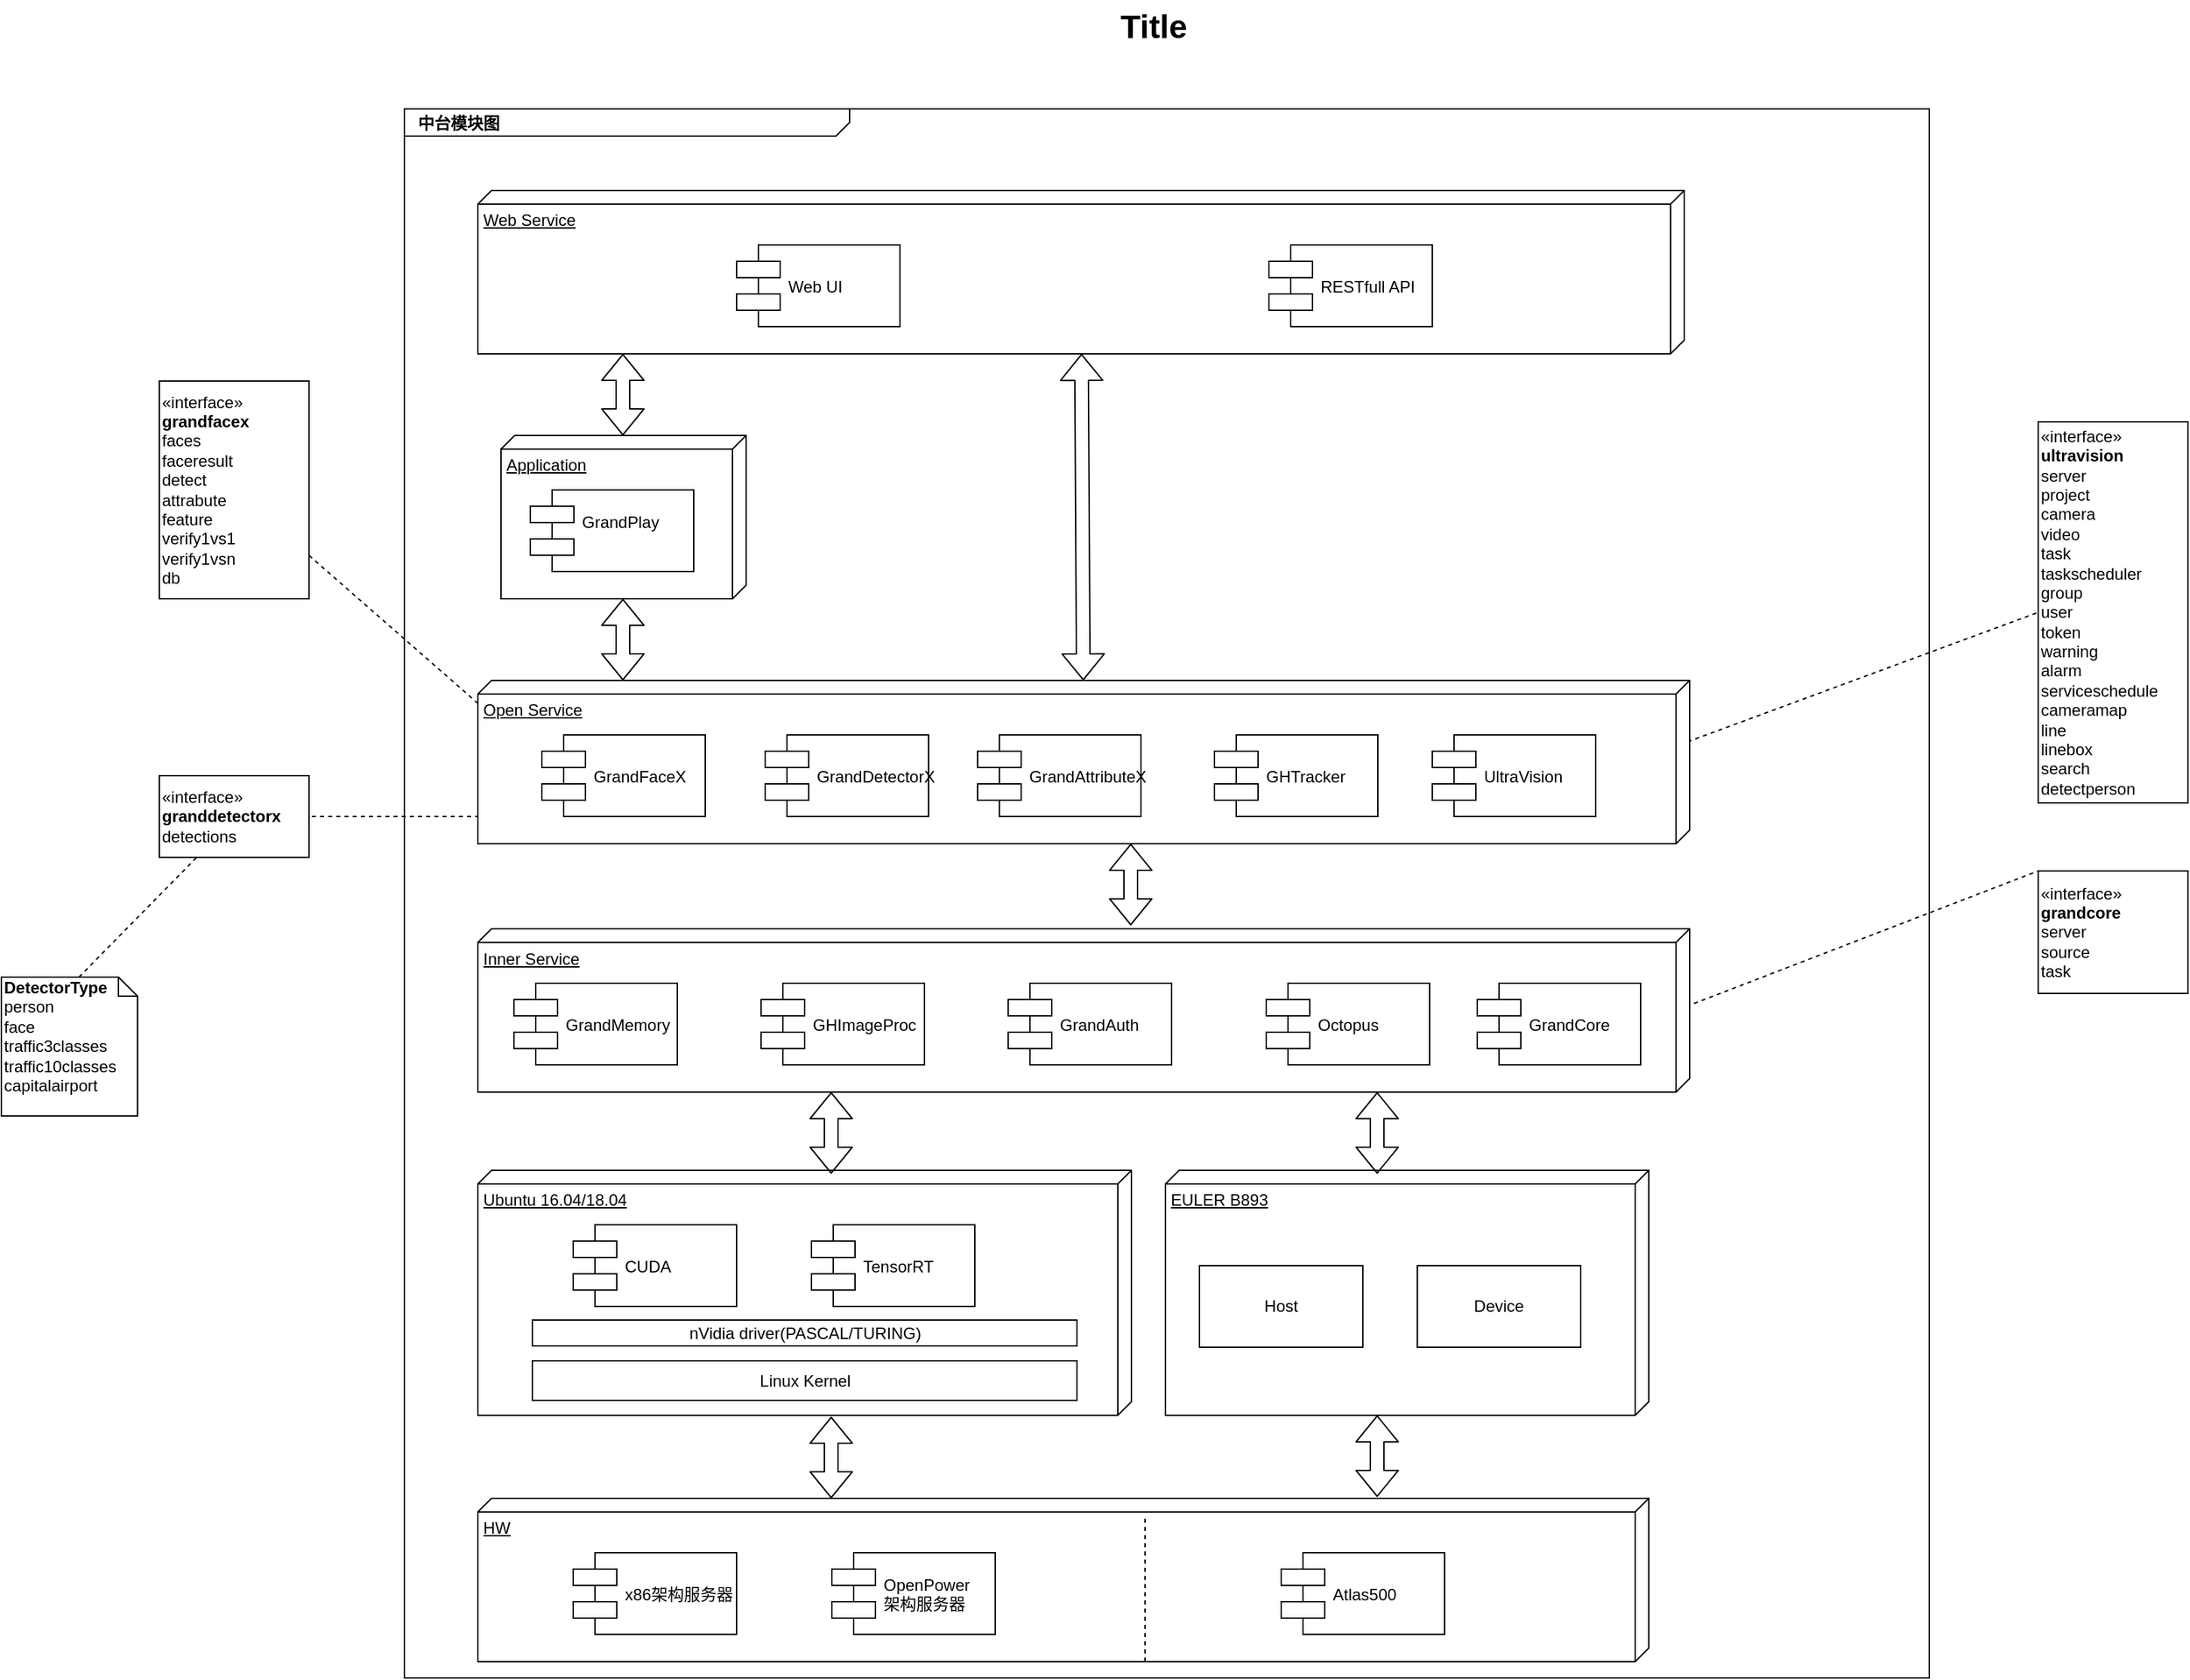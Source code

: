 <mxfile version="12.2.6" type="github" pages="1"><diagram name="Page-1" id="929967ad-93f9-6ef4-fab6-5d389245f69c"><mxGraphModel dx="2048" dy="1116" grid="1" gridSize="10" guides="1" tooltips="1" connect="1" arrows="1" fold="1" page="1" pageScale="1.5" pageWidth="1169" pageHeight="826" background="none" math="0" shadow="0"><root><mxCell id="0" style=";html=1;"/><mxCell id="1" style=";html=1;" parent="0"/><mxCell id="1672d66443f91eb5-1" value="&lt;p style=&quot;margin: 0px ; margin-top: 4px ; margin-left: 10px ; text-align: left&quot;&gt;&lt;b&gt;中台模块图&lt;/b&gt;&lt;br&gt;&lt;/p&gt;" style="html=1;strokeWidth=1;shape=mxgraph.sysml.package;html=1;overflow=fill;whiteSpace=wrap;fillColor=none;gradientColor=none;fontSize=12;align=center;labelX=327.64;" parent="1" vertex="1"><mxGeometry x="326" y="80" width="1120" height="1153" as="geometry"/></mxCell><mxCell id="1672d66443f91eb5-23" value="Title" style="text;strokeColor=none;fillColor=none;html=1;fontSize=24;fontStyle=1;verticalAlign=middle;align=center;" parent="1" vertex="1"><mxGeometry x="121" width="1510" height="40" as="geometry"/></mxCell><mxCell id="rfwKqTLtnAWRYsu9nbe4-1" value="HW" style="verticalAlign=top;align=left;spacingTop=8;spacingLeft=2;spacingRight=12;shape=cube;size=10;direction=south;fontStyle=4;html=1;" vertex="1" parent="1"><mxGeometry x="380" y="1101" width="860" height="120" as="geometry"/></mxCell><mxCell id="rfwKqTLtnAWRYsu9nbe4-2" value="x86架构服务器" style="shape=component;align=left;spacingLeft=36;" vertex="1" parent="1"><mxGeometry x="450" y="1141" width="120" height="60" as="geometry"/></mxCell><mxCell id="rfwKqTLtnAWRYsu9nbe4-3" value="OpenPower&#xA;架构服务器" style="shape=component;align=left;spacingLeft=36;" vertex="1" parent="1"><mxGeometry x="640" y="1141" width="120" height="60" as="geometry"/></mxCell><mxCell id="rfwKqTLtnAWRYsu9nbe4-4" value="Atlas500" style="shape=component;align=left;spacingLeft=36;" vertex="1" parent="1"><mxGeometry x="970" y="1141" width="120" height="60" as="geometry"/></mxCell><mxCell id="rfwKqTLtnAWRYsu9nbe4-5" value="" style="endArrow=none;dashed=1;html=1;" edge="1" parent="1"><mxGeometry width="50" height="50" relative="1" as="geometry"><mxPoint x="870" y="1116" as="sourcePoint"/><mxPoint x="870" y="1221" as="targetPoint"/></mxGeometry></mxCell><mxCell id="rfwKqTLtnAWRYsu9nbe4-6" value="&lt;div&gt;Ubuntu 16.04/18.04&lt;/div&gt;" style="verticalAlign=top;align=left;spacingTop=8;spacingLeft=2;spacingRight=12;shape=cube;size=10;direction=south;fontStyle=4;html=1;" vertex="1" parent="1"><mxGeometry x="380" y="860" width="480" height="180" as="geometry"/></mxCell><mxCell id="rfwKqTLtnAWRYsu9nbe4-7" value="Linux Kernel" style="html=1;" vertex="1" parent="1"><mxGeometry x="420" y="1000" width="400" height="29" as="geometry"/></mxCell><mxCell id="rfwKqTLtnAWRYsu9nbe4-9" value="CUDA" style="shape=component;align=left;spacingLeft=36;" vertex="1" parent="1"><mxGeometry x="450" y="900" width="120" height="60" as="geometry"/></mxCell><mxCell id="rfwKqTLtnAWRYsu9nbe4-10" value="TensorRT" style="shape=component;align=left;spacingLeft=36;" vertex="1" parent="1"><mxGeometry x="625" y="900" width="120" height="60" as="geometry"/></mxCell><mxCell id="rfwKqTLtnAWRYsu9nbe4-11" value="nVidia driver(PASCAL/TURING)" style="html=1;" vertex="1" parent="1"><mxGeometry x="420" y="970" width="400" height="19" as="geometry"/></mxCell><mxCell id="rfwKqTLtnAWRYsu9nbe4-12" value="&lt;div&gt;EULER B893&lt;/div&gt;" style="verticalAlign=top;align=left;spacingTop=8;spacingLeft=2;spacingRight=12;shape=cube;size=10;direction=south;fontStyle=4;html=1;" vertex="1" parent="1"><mxGeometry x="885" y="860" width="355" height="180" as="geometry"/></mxCell><mxCell id="rfwKqTLtnAWRYsu9nbe4-14" value="Host" style="rounded=0;whiteSpace=wrap;html=1;" vertex="1" parent="1"><mxGeometry x="910" y="930" width="120" height="60" as="geometry"/></mxCell><mxCell id="rfwKqTLtnAWRYsu9nbe4-15" value="Device" style="rounded=0;whiteSpace=wrap;html=1;" vertex="1" parent="1"><mxGeometry x="1070" y="930" width="120" height="60" as="geometry"/></mxCell><mxCell id="rfwKqTLtnAWRYsu9nbe4-27" value="«interface»&lt;br&gt;&lt;div&gt;&lt;b&gt;grandfacex&lt;/b&gt;&lt;/div&gt;&lt;div align=&quot;left&quot;&gt;faces&lt;/div&gt;&lt;div align=&quot;left&quot;&gt;faceresult&lt;br&gt;&lt;/div&gt;&lt;div align=&quot;left&quot;&gt;detect&lt;/div&gt;&lt;div align=&quot;left&quot;&gt;attrabute&lt;/div&gt;&lt;div align=&quot;left&quot;&gt;feature&lt;/div&gt;&lt;div align=&quot;left&quot;&gt;verify1vs1&lt;/div&gt;&lt;div align=&quot;left&quot;&gt;verify1vsn&lt;/div&gt;&lt;div align=&quot;left&quot;&gt;db&lt;/div&gt;" style="html=1;align=left;" vertex="1" parent="1"><mxGeometry x="146" y="280" width="110" height="160" as="geometry"/></mxCell><mxCell id="rfwKqTLtnAWRYsu9nbe4-28" value="" style="endArrow=none;dashed=1;html=1;entryX=0;entryY=0.3;entryDx=0;entryDy=0;" edge="1" parent="1" source="rfwKqTLtnAWRYsu9nbe4-27" target="rfwKqTLtnAWRYsu9nbe4-17"><mxGeometry width="50" height="50" relative="1" as="geometry"><mxPoint x="226" y="510" as="sourcePoint"/><mxPoint x="276" y="460" as="targetPoint"/></mxGeometry></mxCell><mxCell id="rfwKqTLtnAWRYsu9nbe4-30" value="«interface»&lt;br&gt;&lt;div&gt;&lt;b&gt;grandcore&lt;/b&gt;&lt;/div&gt;&lt;div align=&quot;left&quot;&gt;server&lt;br&gt;&lt;/div&gt;&lt;div align=&quot;left&quot;&gt;source&lt;br&gt;&lt;/div&gt;&lt;div align=&quot;left&quot;&gt;task&lt;/div&gt;" style="html=1;align=left;" vertex="1" parent="1"><mxGeometry x="1526" y="640" width="110" height="90" as="geometry"/></mxCell><mxCell id="rfwKqTLtnAWRYsu9nbe4-31" value="" style="endArrow=none;dashed=1;html=1;entryX=0;entryY=0.5;entryDx=0;entryDy=0;exitX=1;exitY=0.5;exitDx=0;exitDy=0;" edge="1" parent="1" source="rfwKqTLtnAWRYsu9nbe4-29"><mxGeometry width="50" height="50" relative="1" as="geometry"><mxPoint x="1546" y="935" as="sourcePoint"/><mxPoint x="1526" y="640" as="targetPoint"/></mxGeometry></mxCell><mxCell id="rfwKqTLtnAWRYsu9nbe4-32" value="«interface»&lt;br&gt;&lt;div&gt;&lt;b&gt;granddetectorx&lt;/b&gt;&lt;/div&gt;&lt;div align=&quot;left&quot;&gt;detections&lt;br&gt;&lt;/div&gt;" style="html=1;align=left;" vertex="1" parent="1"><mxGeometry x="146" y="570" width="110" height="60" as="geometry"/></mxCell><mxCell id="rfwKqTLtnAWRYsu9nbe4-33" value="" style="endArrow=none;dashed=1;html=1;entryX=1;entryY=0.5;entryDx=0;entryDy=0;exitX=0.25;exitY=1;exitDx=0;exitDy=0;" edge="1" parent="1" source="rfwKqTLtnAWRYsu9nbe4-19" target="rfwKqTLtnAWRYsu9nbe4-32"><mxGeometry width="50" height="50" relative="1" as="geometry"><mxPoint x="216" y="810" as="sourcePoint"/><mxPoint x="266" y="760" as="targetPoint"/></mxGeometry></mxCell><mxCell id="rfwKqTLtnAWRYsu9nbe4-35" value="«interface»&lt;br&gt;&lt;b&gt;ultravision&lt;/b&gt;&lt;br&gt;&lt;div align=&quot;left&quot;&gt;server&lt;br&gt;&lt;/div&gt;&lt;div align=&quot;left&quot;&gt;project&lt;br&gt;&lt;/div&gt;&lt;div align=&quot;left&quot;&gt;camera&lt;br&gt;&lt;/div&gt;&lt;div align=&quot;left&quot;&gt;video&lt;br&gt;&lt;/div&gt;&lt;div align=&quot;left&quot;&gt;task&lt;br&gt;&lt;/div&gt;&lt;div align=&quot;left&quot;&gt;taskscheduler&lt;br&gt;&lt;/div&gt;&lt;div align=&quot;left&quot;&gt;group&lt;br&gt;&lt;/div&gt;&lt;div align=&quot;left&quot;&gt;user&lt;/div&gt;&lt;div align=&quot;left&quot;&gt;token&lt;/div&gt;&lt;div align=&quot;left&quot;&gt;warning&lt;/div&gt;&lt;div align=&quot;left&quot;&gt;alarm&lt;/div&gt;&lt;div align=&quot;left&quot;&gt;serviceschedule&lt;/div&gt;&lt;div align=&quot;left&quot;&gt;cameramap&lt;/div&gt;&lt;div align=&quot;left&quot;&gt;line&lt;/div&gt;&lt;div align=&quot;left&quot;&gt;linebox&lt;/div&gt;&lt;div align=&quot;left&quot;&gt;search&lt;/div&gt;&lt;div align=&quot;left&quot;&gt;detectperson&lt;br&gt;&lt;/div&gt;" style="html=1;align=left;" vertex="1" parent="1"><mxGeometry x="1526" y="310" width="110" height="280" as="geometry"/></mxCell><mxCell id="rfwKqTLtnAWRYsu9nbe4-36" value="" style="endArrow=none;dashed=1;html=1;entryX=0;entryY=0.5;entryDx=0;entryDy=0;exitX=1;exitY=0.5;exitDx=0;exitDy=0;" edge="1" parent="1" source="rfwKqTLtnAWRYsu9nbe4-22" target="rfwKqTLtnAWRYsu9nbe4-35"><mxGeometry width="50" height="50" relative="1" as="geometry"><mxPoint x="1456" y="480" as="sourcePoint"/><mxPoint x="1506" y="430" as="targetPoint"/></mxGeometry></mxCell><mxCell id="rfwKqTLtnAWRYsu9nbe4-37" value="&lt;div&gt;Inner Service&lt;/div&gt;" style="verticalAlign=top;align=left;spacingTop=8;spacingLeft=2;spacingRight=12;shape=cube;size=10;direction=south;fontStyle=4;html=1;" vertex="1" parent="1"><mxGeometry x="380" y="682.5" width="890" height="120" as="geometry"/></mxCell><mxCell id="rfwKqTLtnAWRYsu9nbe4-20" value="Octopus" style="shape=component;align=left;spacingLeft=36;" vertex="1" parent="1"><mxGeometry x="959" y="722.5" width="120" height="60" as="geometry"/></mxCell><mxCell id="rfwKqTLtnAWRYsu9nbe4-24" value="GrandMemory" style="shape=component;align=left;spacingLeft=36;" vertex="1" parent="1"><mxGeometry x="406.5" y="722.5" width="120" height="60" as="geometry"/></mxCell><mxCell id="rfwKqTLtnAWRYsu9nbe4-25" value="GHImageProc" style="shape=component;align=left;spacingLeft=36;" vertex="1" parent="1"><mxGeometry x="588" y="722.5" width="120" height="60" as="geometry"/></mxCell><mxCell id="rfwKqTLtnAWRYsu9nbe4-26" value="GrandAuth" style="shape=component;align=left;spacingLeft=36;" vertex="1" parent="1"><mxGeometry x="769.5" y="722.5" width="120" height="60" as="geometry"/></mxCell><mxCell id="rfwKqTLtnAWRYsu9nbe4-29" value="GrandCore" style="shape=component;align=left;spacingLeft=36;" vertex="1" parent="1"><mxGeometry x="1114" y="722.5" width="120" height="60" as="geometry"/></mxCell><mxCell id="rfwKqTLtnAWRYsu9nbe4-38" value="&lt;div&gt;Open Service&lt;/div&gt;" style="verticalAlign=top;align=left;spacingTop=8;spacingLeft=2;spacingRight=12;shape=cube;size=10;direction=south;fontStyle=4;html=1;" vertex="1" parent="1"><mxGeometry x="380" y="500" width="890" height="120" as="geometry"/></mxCell><object label="GrandFaceX" 检测="" id="rfwKqTLtnAWRYsu9nbe4-17"><mxCell style="shape=component;align=left;spacingLeft=36;" vertex="1" parent="1"><mxGeometry x="427" y="540" width="120" height="60" as="geometry"/></mxCell></object><mxCell id="rfwKqTLtnAWRYsu9nbe4-19" value="GrandDetectorX" style="shape=component;align=left;spacingLeft=36;" vertex="1" parent="1"><mxGeometry x="591" y="540" width="120" height="60" as="geometry"/></mxCell><mxCell id="rfwKqTLtnAWRYsu9nbe4-21" value="GrandAttributeX" style="shape=component;align=left;spacingLeft=36;" vertex="1" parent="1"><mxGeometry x="747" y="540" width="120" height="60" as="geometry"/></mxCell><mxCell id="rfwKqTLtnAWRYsu9nbe4-22" value="UltraVision" style="shape=component;align=left;spacingLeft=36;" vertex="1" parent="1"><mxGeometry x="1081" y="540" width="120" height="60" as="geometry"/></mxCell><mxCell id="rfwKqTLtnAWRYsu9nbe4-23" value="GHTracker" style="shape=component;align=left;spacingLeft=36;" vertex="1" parent="1"><mxGeometry x="921" y="540" width="120" height="60" as="geometry"/></mxCell><mxCell id="rfwKqTLtnAWRYsu9nbe4-39" value="Application" style="verticalAlign=top;align=left;spacingTop=8;spacingLeft=2;spacingRight=12;shape=cube;size=10;direction=south;fontStyle=4;html=1;" vertex="1" parent="1"><mxGeometry x="397" y="320" width="180" height="120" as="geometry"/></mxCell><mxCell id="rfwKqTLtnAWRYsu9nbe4-18" value="GrandPlay&#xA;" style="shape=component;align=left;spacingLeft=36;" vertex="1" parent="1"><mxGeometry x="418.5" y="360" width="120" height="60" as="geometry"/></mxCell><mxCell id="rfwKqTLtnAWRYsu9nbe4-40" value="Web Service" style="verticalAlign=top;align=left;spacingTop=8;spacingLeft=2;spacingRight=12;shape=cube;size=10;direction=south;fontStyle=4;html=1;" vertex="1" parent="1"><mxGeometry x="380" y="140" width="886" height="120" as="geometry"/></mxCell><mxCell id="rfwKqTLtnAWRYsu9nbe4-41" value="RESTfull API" style="shape=component;align=left;spacingLeft=36;" vertex="1" parent="1"><mxGeometry x="961" y="180" width="120" height="60" as="geometry"/></mxCell><mxCell id="rfwKqTLtnAWRYsu9nbe4-42" value="Web UI" style="shape=component;align=left;spacingLeft=36;" vertex="1" parent="1"><mxGeometry x="570" y="180" width="120" height="60" as="geometry"/></mxCell><mxCell id="rfwKqTLtnAWRYsu9nbe4-43" value="" style="shape=flexArrow;endArrow=classic;startArrow=classic;html=1;" edge="1" parent="1" source="rfwKqTLtnAWRYsu9nbe4-38" target="rfwKqTLtnAWRYsu9nbe4-40"><mxGeometry width="50" height="50" relative="1" as="geometry"><mxPoint x="960.5" y="500" as="sourcePoint"/><mxPoint x="960.5" y="440" as="targetPoint"/></mxGeometry></mxCell><mxCell id="rfwKqTLtnAWRYsu9nbe4-44" value="" style="shape=flexArrow;endArrow=classic;startArrow=classic;html=1;" edge="1" parent="1"><mxGeometry width="50" height="50" relative="1" as="geometry"><mxPoint x="859.5" y="680" as="sourcePoint"/><mxPoint x="859.5" y="620" as="targetPoint"/></mxGeometry></mxCell><mxCell id="rfwKqTLtnAWRYsu9nbe4-45" value="" style="shape=flexArrow;endArrow=classic;startArrow=classic;html=1;" edge="1" parent="1"><mxGeometry width="50" height="50" relative="1" as="geometry"><mxPoint x="1040.5" y="862.5" as="sourcePoint"/><mxPoint x="1040.5" y="802.5" as="targetPoint"/></mxGeometry></mxCell><mxCell id="rfwKqTLtnAWRYsu9nbe4-46" value="" style="shape=flexArrow;endArrow=classic;startArrow=classic;html=1;" edge="1" parent="1"><mxGeometry width="50" height="50" relative="1" as="geometry"><mxPoint x="639.5" y="862.5" as="sourcePoint"/><mxPoint x="639.5" y="802.5" as="targetPoint"/></mxGeometry></mxCell><mxCell id="rfwKqTLtnAWRYsu9nbe4-47" value="" style="shape=flexArrow;endArrow=classic;startArrow=classic;html=1;" edge="1" parent="1"><mxGeometry width="50" height="50" relative="1" as="geometry"><mxPoint x="1040.5" y="1100" as="sourcePoint"/><mxPoint x="1040.5" y="1040" as="targetPoint"/></mxGeometry></mxCell><mxCell id="rfwKqTLtnAWRYsu9nbe4-48" value="" style="shape=flexArrow;endArrow=classic;startArrow=classic;html=1;" edge="1" parent="1"><mxGeometry width="50" height="50" relative="1" as="geometry"><mxPoint x="639.5" y="1101" as="sourcePoint"/><mxPoint x="639.5" y="1041" as="targetPoint"/></mxGeometry></mxCell><mxCell id="rfwKqTLtnAWRYsu9nbe4-49" value="" style="shape=flexArrow;endArrow=classic;startArrow=classic;html=1;" edge="1" parent="1"><mxGeometry width="50" height="50" relative="1" as="geometry"><mxPoint x="486.5" y="500" as="sourcePoint"/><mxPoint x="486.5" y="440" as="targetPoint"/></mxGeometry></mxCell><mxCell id="rfwKqTLtnAWRYsu9nbe4-50" value="" style="shape=flexArrow;endArrow=classic;startArrow=classic;html=1;" edge="1" parent="1"><mxGeometry width="50" height="50" relative="1" as="geometry"><mxPoint x="486.5" y="320" as="sourcePoint"/><mxPoint x="486.5" y="260" as="targetPoint"/></mxGeometry></mxCell><mxCell id="rfwKqTLtnAWRYsu9nbe4-51" value="&lt;div&gt;&lt;b&gt;DetectorType&lt;/b&gt;&lt;/div&gt;&lt;div&gt;person&lt;/div&gt;&lt;div&gt;face&lt;/div&gt;&lt;div&gt;traffic3classes&lt;/div&gt;&lt;div&gt;traffic10classes&lt;br&gt;&lt;/div&gt;&lt;div&gt;capitalairport&lt;br&gt;&lt;/div&gt;" style="shape=note;whiteSpace=wrap;html=1;size=14;verticalAlign=top;align=left;spacingTop=-6;" vertex="1" parent="1"><mxGeometry x="30" y="718" width="100" height="102" as="geometry"/></mxCell><mxCell id="rfwKqTLtnAWRYsu9nbe4-53" value="" style="endArrow=none;dashed=1;html=1;entryX=0.25;entryY=1;entryDx=0;entryDy=0;exitX=0.57;exitY=0;exitDx=0;exitDy=0;exitPerimeter=0;" edge="1" parent="1" source="rfwKqTLtnAWRYsu9nbe4-51" target="rfwKqTLtnAWRYsu9nbe4-32"><mxGeometry width="50" height="50" relative="1" as="geometry"><mxPoint x="90" y="710" as="sourcePoint"/><mxPoint x="140" y="660" as="targetPoint"/></mxGeometry></mxCell></root></mxGraphModel></diagram></mxfile>